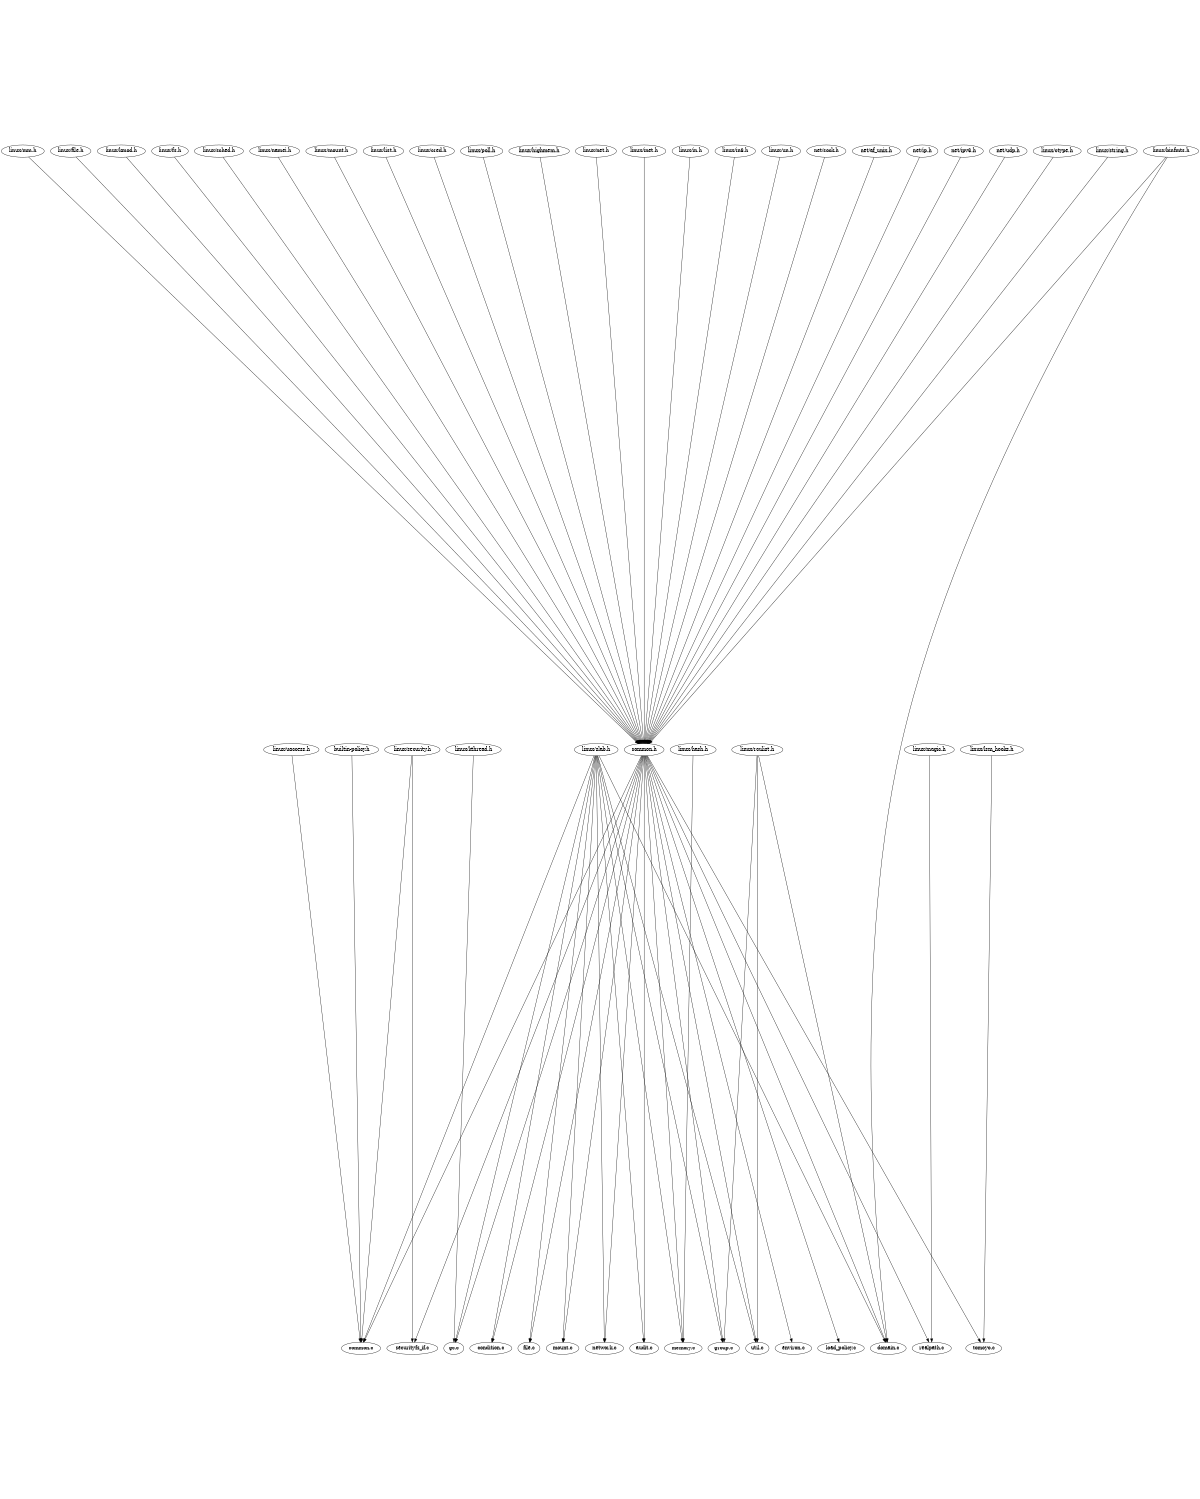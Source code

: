 digraph "source tree" {
    overlap=scale;
    size="8,10";
    ratio="fill";
    fontsize="16";
    fontname="Helvetica";
	clusterrank="local";
"common.h"->"audit.c"
"linux/slab.h"->"audit.c"
"linux/uaccess.h"->"common.c"
"linux/slab.h"->"common.c"
"linux/security.h"->"common.c"
"common.h"->"common.c"
"builtin-policy.h"->"common.c"
"linux/ctype.h"->"common.h"
"linux/string.h"->"common.h"
"linux/mm.h"->"common.h"
"linux/file.h"->"common.h"
"linux/kmod.h"->"common.h"
"linux/fs.h"->"common.h"
"linux/sched.h"->"common.h"
"linux/namei.h"->"common.h"
"linux/mount.h"->"common.h"
"linux/list.h"->"common.h"
"linux/cred.h"->"common.h"
"linux/poll.h"->"common.h"
"linux/binfmts.h"->"common.h"
"linux/highmem.h"->"common.h"
"linux/net.h"->"common.h"
"linux/inet.h"->"common.h"
"linux/in.h"->"common.h"
"linux/in6.h"->"common.h"
"linux/un.h"->"common.h"
"net/sock.h"->"common.h"
"net/af_unix.h"->"common.h"
"net/ip.h"->"common.h"
"net/ipv6.h"->"common.h"
"net/udp.h"->"common.h"
"common.h"->"condition.c"
"linux/slab.h"->"condition.c"
"common.h"->"domain.c"
"linux/binfmts.h"->"domain.c"
"linux/slab.h"->"domain.c"
"linux/rculist.h"->"domain.c"
"common.h"->"environ.c"
"common.h"->"file.c"
"linux/slab.h"->"file.c"
"common.h"->"gc.c"
"linux/kthread.h"->"gc.c"
"linux/slab.h"->"gc.c"
"linux/slab.h"->"group.c"
"linux/rculist.h"->"group.c"
"common.h"->"group.c"
"common.h"->"load_policy.c"
"linux/hash.h"->"memory.c"
"linux/slab.h"->"memory.c"
"common.h"->"memory.c"
"linux/slab.h"->"mount.c"
"common.h"->"mount.c"
"common.h"->"network.c"
"linux/slab.h"->"network.c"
"common.h"->"realpath.c"
"linux/magic.h"->"realpath.c"
"linux/security.h"->"securityfs_if.c"
"common.h"->"securityfs_if.c"
"linux/lsm_hooks.h"->"tomoyo.c"
"common.h"->"tomoyo.c"
"linux/slab.h"->"util.c"
"linux/rculist.h"->"util.c"
"common.h"->"util.c"
}
